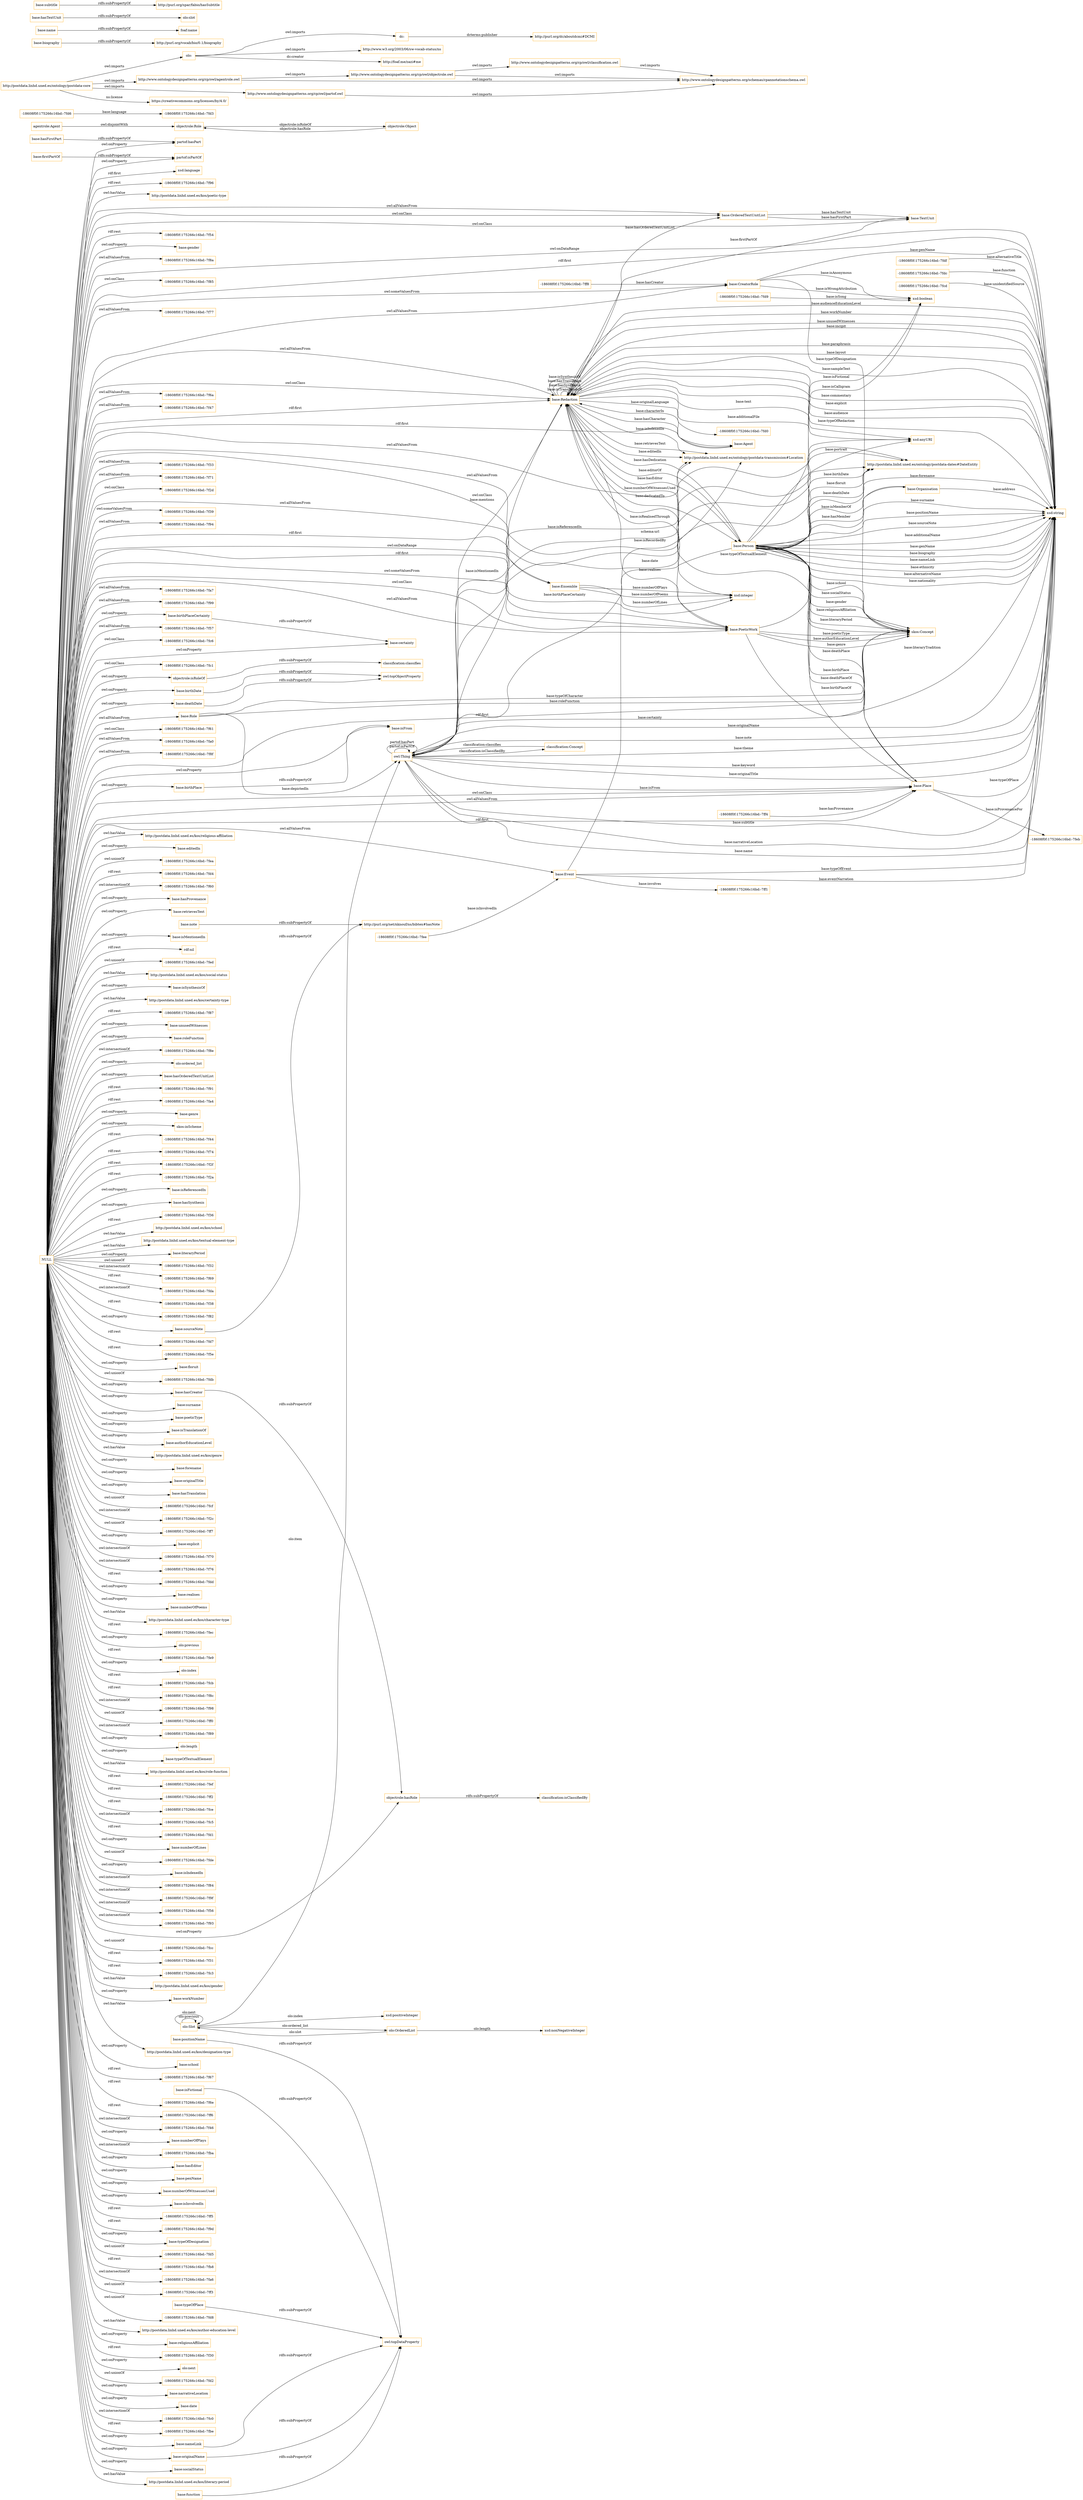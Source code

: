 digraph ar2dtool_diagram { 
rankdir=LR;
size="1501"
node [shape = rectangle, color="orange"]; "-18608f0f:175266c16bd:-7f8a" "base:Role" "-18608f0f:175266c16bd:-7f85" "base:OrderedTextUnitList" "-18608f0f:175266c16bd:-7f77" "agentrole:Agent" "-18608f0f:175266c16bd:-7fdf" "-18608f0f:175266c16bd:-7ff4" "base:Agent" "-18608f0f:175266c16bd:-7feb" "base:CreatorRole" "base:Person" "-18608f0f:175266c16bd:-7f6a" "base:Organisation" "-18608f0f:175266c16bd:-7f47" "base:Redaction" "base:Ensemble" "-18608f0f:175266c16bd:-7fd6" "-18608f0f:175266c16bd:-7f33" "-18608f0f:175266c16bd:-7f71" "-18608f0f:175266c16bd:-7f2d" "-18608f0f:175266c16bd:-7ff1" "-18608f0f:175266c16bd:-7fd9" "base:TextUnit" "-18608f0f:175266c16bd:-7f39" "-18608f0f:175266c16bd:-7ff8" "-18608f0f:175266c16bd:-7fdc" "-18608f0f:175266c16bd:-7f94" "skos:Concept" "http://postdata.linhd.uned.es/ontology/postdata-dates#DateEntity" "-18608f0f:175266c16bd:-7fee" "base:Place" "-18608f0f:175266c16bd:-7fa7" "-18608f0f:175266c16bd:-7f99" "base:Event" "-18608f0f:175266c16bd:-7fcd" "-18608f0f:175266c16bd:-7f57" "-18608f0f:175266c16bd:-7fc6" "http://postdata.linhd.uned.es/ontology/postdata-transmission#Location" "-18608f0f:175266c16bd:-7fc1" "base:PoeticWork" "-18608f0f:175266c16bd:-7f61" "-18608f0f:175266c16bd:-7fa0" "-18608f0f:175266c16bd:-7f8f" "owl:Thing" "objectrole:Role" "objectrole:Object" "olo:Slot" "olo:OrderedList" "classification:Concept" ; /*classes style*/
	"base:deathDate" -> "owl:topObjectProperty" [ label = "rdfs:subPropertyOf" ];
	"http://www.ontologydesignpatterns.org/cp/owl/objectrole.owl" -> "http://www.ontologydesignpatterns.org/cp/owl/classification.owl" [ label = "owl:imports" ];
	"http://www.ontologydesignpatterns.org/cp/owl/objectrole.owl" -> "http://www.ontologydesignpatterns.org/schemas/cpannotationschema.owl" [ label = "owl:imports" ];
	"http://www.ontologydesignpatterns.org/cp/owl/classification.owl" -> "http://www.ontologydesignpatterns.org/schemas/cpannotationschema.owl" [ label = "owl:imports" ];
	"base:firstPartOf" -> "partof:isPartOf" [ label = "rdfs:subPropertyOf" ];
	"agentrole:Agent" -> "objectrole:Role" [ label = "owl:disjointWith" ];
	"dc:" -> "http://purl.org/dc/aboutdcmi#DCMI" [ label = "dcterms:publisher" ];
	"olo:" -> "http://www.w3.org/2003/06/sw-vocab-status/ns" [ label = "owl:imports" ];
	"olo:" -> "dc:" [ label = "owl:imports" ];
	"olo:" -> "http://foaf.me/zazi#me" [ label = "dc:creator" ];
	"base:birthPlaceCertainty" -> "base:certainty" [ label = "rdfs:subPropertyOf" ];
	"base:biography" -> "http://purl.org/vocab/bio/0.1/biography" [ label = "rdfs:subPropertyOf" ];
	"objectrole:isRoleOf" -> "classification:classifies" [ label = "rdfs:subPropertyOf" ];
	"base:nameLink" -> "owl:topDataProperty" [ label = "rdfs:subPropertyOf" ];
	"base:sourceNote" -> "http://purl.org/net/nknouf/ns/bibtex#hasNote" [ label = "rdfs:subPropertyOf" ];
	"base:name" -> "foaf:name" [ label = "rdfs:subPropertyOf" ];
	"base:hasTextUnit" -> "olo:slot" [ label = "rdfs:subPropertyOf" ];
	"NULL" -> "base:birthPlace" [ label = "owl:onProperty" ];
	"NULL" -> "http://postdata.linhd.uned.es/kos/religious-affiliation" [ label = "owl:hasValue" ];
	"NULL" -> "base:PoeticWork" [ label = "owl:allValuesFrom" ];
	"NULL" -> "-18608f0f:175266c16bd:-7f8f" [ label = "owl:allValuesFrom" ];
	"NULL" -> "base:editedIn" [ label = "owl:onProperty" ];
	"NULL" -> "-18608f0f:175266c16bd:-7fc6" [ label = "owl:onClass" ];
	"NULL" -> "base:CreatorRole" [ label = "owl:someValuesFrom" ];
	"NULL" -> "-18608f0f:175266c16bd:-7fea" [ label = "owl:unionOf" ];
	"NULL" -> "-18608f0f:175266c16bd:-7fd4" [ label = "rdf:rest" ];
	"NULL" -> "-18608f0f:175266c16bd:-7f60" [ label = "owl:intersectionOf" ];
	"NULL" -> "base:Place" [ label = "rdf:first" ];
	"NULL" -> "base:hasProvenance" [ label = "owl:onProperty" ];
	"NULL" -> "base:retrievesText" [ label = "owl:onProperty" ];
	"NULL" -> "base:PoeticWork" [ label = "rdf:first" ];
	"NULL" -> "-18608f0f:175266c16bd:-7f61" [ label = "owl:onClass" ];
	"NULL" -> "base:isMentionedIn" [ label = "owl:onProperty" ];
	"NULL" -> "base:birthDate" [ label = "owl:onProperty" ];
	"NULL" -> "rdf:nil" [ label = "rdf:rest" ];
	"NULL" -> "-18608f0f:175266c16bd:-7fed" [ label = "owl:unionOf" ];
	"NULL" -> "http://postdata.linhd.uned.es/kos/social-status" [ label = "owl:hasValue" ];
	"NULL" -> "base:isSynthesisOf" [ label = "owl:onProperty" ];
	"NULL" -> "base:birthPlaceCertainty" [ label = "owl:onProperty" ];
	"NULL" -> "-18608f0f:175266c16bd:-7f57" [ label = "owl:allValuesFrom" ];
	"NULL" -> "http://postdata.linhd.uned.es/kos/certainty-type" [ label = "owl:hasValue" ];
	"NULL" -> "-18608f0f:175266c16bd:-7f87" [ label = "rdf:rest" ];
	"NULL" -> "base:unusedWitnesses" [ label = "owl:onProperty" ];
	"NULL" -> "objectrole:isRoleOf" [ label = "owl:onProperty" ];
	"NULL" -> "base:roleFunction" [ label = "owl:onProperty" ];
	"NULL" -> "-18608f0f:175266c16bd:-7f8e" [ label = "owl:intersectionOf" ];
	"NULL" -> "partof:isPartOf" [ label = "owl:onProperty" ];
	"NULL" -> "olo:ordered_list" [ label = "owl:onProperty" ];
	"NULL" -> "base:hasOrderedTextUnitList" [ label = "owl:onProperty" ];
	"NULL" -> "-18608f0f:175266c16bd:-7f91" [ label = "rdf:rest" ];
	"NULL" -> "-18608f0f:175266c16bd:-7f99" [ label = "owl:allValuesFrom" ];
	"NULL" -> "-18608f0f:175266c16bd:-7fa4" [ label = "rdf:rest" ];
	"NULL" -> "base:Role" [ label = "owl:allValuesFrom" ];
	"NULL" -> "base:genre" [ label = "owl:onProperty" ];
	"NULL" -> "skos:inScheme" [ label = "owl:onProperty" ];
	"NULL" -> "base:OrderedTextUnitList" [ label = "owl:allValuesFrom" ];
	"NULL" -> "-18608f0f:175266c16bd:-7f44" [ label = "rdf:rest" ];
	"NULL" -> "base:CreatorRole" [ label = "owl:allValuesFrom" ];
	"NULL" -> "-18608f0f:175266c16bd:-7f74" [ label = "rdf:rest" ];
	"NULL" -> "http://postdata.linhd.uned.es/ontology/postdata-dates#DateEntity" [ label = "owl:onClass" ];
	"NULL" -> "base:Ensemble" [ label = "owl:allValuesFrom" ];
	"NULL" -> "-18608f0f:175266c16bd:-7fa7" [ label = "owl:allValuesFrom" ];
	"NULL" -> "-18608f0f:175266c16bd:-7f2f" [ label = "rdf:rest" ];
	"NULL" -> "-18608f0f:175266c16bd:-7f6a" [ label = "owl:allValuesFrom" ];
	"NULL" -> "-18608f0f:175266c16bd:-7f2a" [ label = "rdf:rest" ];
	"NULL" -> "-18608f0f:175266c16bd:-7f33" [ label = "owl:allValuesFrom" ];
	"NULL" -> "base:isReferencedIn" [ label = "owl:onProperty" ];
	"NULL" -> "base:hasSynthesis" [ label = "owl:onProperty" ];
	"NULL" -> "-18608f0f:175266c16bd:-7f36" [ label = "rdf:rest" ];
	"NULL" -> "base:Agent" [ label = "rdf:first" ];
	"NULL" -> "http://postdata.linhd.uned.es/kos/school" [ label = "owl:hasValue" ];
	"NULL" -> "skos:Concept" [ label = "rdf:first" ];
	"NULL" -> "http://postdata.linhd.uned.es/kos/textual-element-type" [ label = "owl:hasValue" ];
	"NULL" -> "base:literaryPeriod" [ label = "owl:onProperty" ];
	"NULL" -> "-18608f0f:175266c16bd:-7f32" [ label = "owl:unionOf" ];
	"NULL" -> "-18608f0f:175266c16bd:-7f69" [ label = "owl:intersectionOf" ];
	"NULL" -> "-18608f0f:175266c16bd:-7fda" [ label = "rdf:rest" ];
	"NULL" -> "-18608f0f:175266c16bd:-7f38" [ label = "owl:intersectionOf" ];
	"NULL" -> "-18608f0f:175266c16bd:-7f82" [ label = "rdf:rest" ];
	"NULL" -> "-18608f0f:175266c16bd:-7fd7" [ label = "rdf:rest" ];
	"NULL" -> "-18608f0f:175266c16bd:-7f5e" [ label = "rdf:rest" ];
	"NULL" -> "base:floruit" [ label = "owl:onProperty" ];
	"NULL" -> "-18608f0f:175266c16bd:-7fdb" [ label = "owl:unionOf" ];
	"NULL" -> "xsd:string" [ label = "owl:onDataRange" ];
	"NULL" -> "base:surname" [ label = "owl:onProperty" ];
	"NULL" -> "base:poeticType" [ label = "owl:onProperty" ];
	"NULL" -> "base:isTranslationOf" [ label = "owl:onProperty" ];
	"NULL" -> "base:authorEducationLevel" [ label = "owl:onProperty" ];
	"NULL" -> "http://postdata.linhd.uned.es/kos/genre" [ label = "owl:hasValue" ];
	"NULL" -> "base:forename" [ label = "owl:onProperty" ];
	"NULL" -> "base:originalTitle" [ label = "owl:onProperty" ];
	"NULL" -> "base:hasTranslation" [ label = "owl:onProperty" ];
	"NULL" -> "base:Redaction" [ label = "owl:allValuesFrom" ];
	"NULL" -> "-18608f0f:175266c16bd:-7fcf" [ label = "owl:unionOf" ];
	"NULL" -> "-18608f0f:175266c16bd:-7f2c" [ label = "owl:intersectionOf" ];
	"NULL" -> "-18608f0f:175266c16bd:-7ff7" [ label = "owl:unionOf" ];
	"NULL" -> "base:explicit" [ label = "owl:onProperty" ];
	"NULL" -> "-18608f0f:175266c16bd:-7f70" [ label = "owl:intersectionOf" ];
	"NULL" -> "-18608f0f:175266c16bd:-7f76" [ label = "owl:intersectionOf" ];
	"NULL" -> "-18608f0f:175266c16bd:-7fdd" [ label = "rdf:rest" ];
	"NULL" -> "base:realises" [ label = "owl:onProperty" ];
	"NULL" -> "base:numberOfPoems" [ label = "owl:onProperty" ];
	"NULL" -> "base:PoeticWork" [ label = "owl:someValuesFrom" ];
	"NULL" -> "http://postdata.linhd.uned.es/kos/character-type" [ label = "owl:hasValue" ];
	"NULL" -> "-18608f0f:175266c16bd:-7fec" [ label = "rdf:rest" ];
	"NULL" -> "olo:previous" [ label = "owl:onProperty" ];
	"NULL" -> "-18608f0f:175266c16bd:-7fe9" [ label = "rdf:rest" ];
	"NULL" -> "olo:index" [ label = "owl:onProperty" ];
	"NULL" -> "-18608f0f:175266c16bd:-7fcb" [ label = "rdf:rest" ];
	"NULL" -> "-18608f0f:175266c16bd:-7fc1" [ label = "owl:onClass" ];
	"NULL" -> "-18608f0f:175266c16bd:-7f8c" [ label = "rdf:rest" ];
	"NULL" -> "-18608f0f:175266c16bd:-7f71" [ label = "owl:allValuesFrom" ];
	"NULL" -> "-18608f0f:175266c16bd:-7f98" [ label = "owl:intersectionOf" ];
	"NULL" -> "-18608f0f:175266c16bd:-7ff0" [ label = "owl:unionOf" ];
	"NULL" -> "base:PoeticWork" [ label = "owl:onClass" ];
	"NULL" -> "xsd:string" [ label = "rdf:first" ];
	"NULL" -> "-18608f0f:175266c16bd:-7f89" [ label = "owl:intersectionOf" ];
	"NULL" -> "olo:length" [ label = "owl:onProperty" ];
	"NULL" -> "base:typeOfTextualElement" [ label = "owl:onProperty" ];
	"NULL" -> "http://postdata.linhd.uned.es/kos/role-function" [ label = "owl:hasValue" ];
	"NULL" -> "-18608f0f:175266c16bd:-7fef" [ label = "rdf:rest" ];
	"NULL" -> "-18608f0f:175266c16bd:-7ff2" [ label = "rdf:rest" ];
	"NULL" -> "-18608f0f:175266c16bd:-7fce" [ label = "rdf:rest" ];
	"NULL" -> "-18608f0f:175266c16bd:-7fc5" [ label = "owl:intersectionOf" ];
	"NULL" -> "-18608f0f:175266c16bd:-7fd1" [ label = "rdf:rest" ];
	"NULL" -> "base:numberOfLines" [ label = "owl:onProperty" ];
	"NULL" -> "-18608f0f:175266c16bd:-7fde" [ label = "owl:unionOf" ];
	"NULL" -> "base:isIndexedIn" [ label = "owl:onProperty" ];
	"NULL" -> "-18608f0f:175266c16bd:-7f84" [ label = "owl:intersectionOf" ];
	"NULL" -> "-18608f0f:175266c16bd:-7f9f" [ label = "owl:intersectionOf" ];
	"NULL" -> "-18608f0f:175266c16bd:-7f56" [ label = "owl:intersectionOf" ];
	"NULL" -> "-18608f0f:175266c16bd:-7f93" [ label = "owl:intersectionOf" ];
	"NULL" -> "-18608f0f:175266c16bd:-7fcc" [ label = "owl:unionOf" ];
	"NULL" -> "-18608f0f:175266c16bd:-7fa0" [ label = "owl:allValuesFrom" ];
	"NULL" -> "-18608f0f:175266c16bd:-7f31" [ label = "rdf:rest" ];
	"NULL" -> "-18608f0f:175266c16bd:-7fc3" [ label = "rdf:rest" ];
	"NULL" -> "http://postdata.linhd.uned.es/kos/gender" [ label = "owl:hasValue" ];
	"NULL" -> "base:workNumber" [ label = "owl:onProperty" ];
	"NULL" -> "base:hasCreator" [ label = "owl:onProperty" ];
	"NULL" -> "http://postdata.linhd.uned.es/kos/designation-type" [ label = "owl:hasValue" ];
	"NULL" -> "-18608f0f:175266c16bd:-7f8a" [ label = "owl:allValuesFrom" ];
	"NULL" -> "base:deathDate" [ label = "owl:onProperty" ];
	"NULL" -> "base:isFrom" [ label = "owl:onProperty" ];
	"NULL" -> "base:Redaction" [ label = "owl:onClass" ];
	"NULL" -> "base:school" [ label = "owl:onProperty" ];
	"NULL" -> "xsd:integer" [ label = "owl:onDataRange" ];
	"NULL" -> "-18608f0f:175266c16bd:-7f67" [ label = "rdf:rest" ];
	"NULL" -> "-18608f0f:175266c16bd:-7f47" [ label = "owl:allValuesFrom" ];
	"NULL" -> "-18608f0f:175266c16bd:-7f6e" [ label = "rdf:rest" ];
	"NULL" -> "-18608f0f:175266c16bd:-7ff6" [ label = "rdf:rest" ];
	"NULL" -> "-18608f0f:175266c16bd:-7f46" [ label = "owl:intersectionOf" ];
	"NULL" -> "objectrole:hasRole" [ label = "owl:onProperty" ];
	"NULL" -> "partof:hasPart" [ label = "owl:onProperty" ];
	"NULL" -> "base:Place" [ label = "owl:onClass" ];
	"NULL" -> "base:numberOfPlays" [ label = "owl:onProperty" ];
	"NULL" -> "-18608f0f:175266c16bd:-7fba" [ label = "owl:intersectionOf" ];
	"NULL" -> "base:hasEditor" [ label = "owl:onProperty" ];
	"NULL" -> "base:nameLink" [ label = "owl:onProperty" ];
	"NULL" -> "base:Ensemble" [ label = "rdf:first" ];
	"NULL" -> "base:penName" [ label = "owl:onProperty" ];
	"NULL" -> "base:numberOfWitnessesUsed" [ label = "owl:onProperty" ];
	"NULL" -> "base:isInvolvedIn" [ label = "owl:onProperty" ];
	"NULL" -> "-18608f0f:175266c16bd:-7ff5" [ label = "rdf:rest" ];
	"NULL" -> "-18608f0f:175266c16bd:-7f9d" [ label = "rdf:rest" ];
	"NULL" -> "base:typeOfDesignation" [ label = "owl:onProperty" ];
	"NULL" -> "-18608f0f:175266c16bd:-7fd5" [ label = "owl:unionOf" ];
	"NULL" -> "-18608f0f:175266c16bd:-7fb8" [ label = "rdf:rest" ];
	"NULL" -> "http://postdata.linhd.uned.es/ontology/postdata-transmission#Location" [ label = "owl:allValuesFrom" ];
	"NULL" -> "-18608f0f:175266c16bd:-7fa6" [ label = "owl:intersectionOf" ];
	"NULL" -> "base:Redaction" [ label = "rdf:first" ];
	"NULL" -> "-18608f0f:175266c16bd:-7ff3" [ label = "owl:unionOf" ];
	"NULL" -> "-18608f0f:175266c16bd:-7fd8" [ label = "owl:unionOf" ];
	"NULL" -> "http://postdata.linhd.uned.es/kos/author-education-level" [ label = "owl:hasValue" ];
	"NULL" -> "base:originalName" [ label = "owl:onProperty" ];
	"NULL" -> "base:religiousAffiliation" [ label = "owl:onProperty" ];
	"NULL" -> "-18608f0f:175266c16bd:-7f30" [ label = "rdf:rest" ];
	"NULL" -> "olo:next" [ label = "owl:onProperty" ];
	"NULL" -> "-18608f0f:175266c16bd:-7fd2" [ label = "owl:unionOf" ];
	"NULL" -> "base:sourceNote" [ label = "owl:onProperty" ];
	"NULL" -> "base:narrativeLocation" [ label = "owl:onProperty" ];
	"NULL" -> "-18608f0f:175266c16bd:-7f77" [ label = "owl:allValuesFrom" ];
	"NULL" -> "-18608f0f:175266c16bd:-7f2d" [ label = "owl:onClass" ];
	"NULL" -> "base:certainty" [ label = "owl:onProperty" ];
	"NULL" -> "base:date" [ label = "owl:onProperty" ];
	"NULL" -> "-18608f0f:175266c16bd:-7fc0" [ label = "owl:intersectionOf" ];
	"NULL" -> "-18608f0f:175266c16bd:-7fbe" [ label = "rdf:rest" ];
	"NULL" -> "base:socialStatus" [ label = "owl:onProperty" ];
	"NULL" -> "base:TextUnit" [ label = "owl:onClass" ];
	"NULL" -> "base:Place" [ label = "owl:allValuesFrom" ];
	"NULL" -> "http://postdata.linhd.uned.es/kos/literary-period" [ label = "owl:hasValue" ];
	"NULL" -> "http://postdata.linhd.uned.es/ontology/postdata-dates#DateEntity" [ label = "owl:allValuesFrom" ];
	"NULL" -> "xsd:language" [ label = "rdf:first" ];
	"NULL" -> "-18608f0f:175266c16bd:-7f39" [ label = "owl:someValuesFrom" ];
	"NULL" -> "-18608f0f:175266c16bd:-7f96" [ label = "rdf:rest" ];
	"NULL" -> "-18608f0f:175266c16bd:-7f85" [ label = "owl:onClass" ];
	"NULL" -> "http://postdata.linhd.uned.es/kos/poetic-type" [ label = "owl:hasValue" ];
	"NULL" -> "-18608f0f:175266c16bd:-7f54" [ label = "rdf:rest" ];
	"NULL" -> "base:gender" [ label = "owl:onProperty" ];
	"NULL" -> "base:OrderedTextUnitList" [ label = "owl:onClass" ];
	"NULL" -> "base:Event" [ label = "owl:allValuesFrom" ];
	"NULL" -> "-18608f0f:175266c16bd:-7f94" [ label = "owl:allValuesFrom" ];
	"base:hasFirstPart" -> "partof:hasPart" [ label = "rdfs:subPropertyOf" ];
	"base:hasCreator" -> "objectrole:hasRole" [ label = "rdfs:subPropertyOf" ];
	"base:birthPlace" -> "base:isFrom" [ label = "rdfs:subPropertyOf" ];
	"http://www.ontologydesignpatterns.org/cp/owl/agentrole.owl" -> "http://www.ontologydesignpatterns.org/cp/owl/objectrole.owl" [ label = "owl:imports" ];
	"http://www.ontologydesignpatterns.org/cp/owl/agentrole.owl" -> "http://www.ontologydesignpatterns.org/schemas/cpannotationschema.owl" [ label = "owl:imports" ];
	"base:isFictional" -> "owl:topDataProperty" [ label = "rdfs:subPropertyOf" ];
	"base:subtitle" -> "http://purl.org/spar/fabio/hasSubtitle" [ label = "rdfs:subPropertyOf" ];
	"base:function" -> "owl:topDataProperty" [ label = "rdfs:subPropertyOf" ];
	"base:originalName" -> "owl:topDataProperty" [ label = "rdfs:subPropertyOf" ];
	"http://www.ontologydesignpatterns.org/cp/owl/partof.owl" -> "http://www.ontologydesignpatterns.org/schemas/cpannotationschema.owl" [ label = "owl:imports" ];
	"http://postdata.linhd.uned.es/ontology/postdata-core" -> "https://creativecommons.org/licenses/by/4.0/" [ label = "ns:license" ];
	"http://postdata.linhd.uned.es/ontology/postdata-core" -> "http://www.ontologydesignpatterns.org/cp/owl/partof.owl" [ label = "owl:imports" ];
	"http://postdata.linhd.uned.es/ontology/postdata-core" -> "http://www.ontologydesignpatterns.org/cp/owl/agentrole.owl" [ label = "owl:imports" ];
	"http://postdata.linhd.uned.es/ontology/postdata-core" -> "olo:" [ label = "owl:imports" ];
	"base:note" -> "http://purl.org/net/nknouf/ns/bibtex#hasNote" [ label = "rdfs:subPropertyOf" ];
	"base:birthDate" -> "owl:topObjectProperty" [ label = "rdfs:subPropertyOf" ];
	"base:positionName" -> "owl:topDataProperty" [ label = "rdfs:subPropertyOf" ];
	"objectrole:hasRole" -> "classification:isClassifiedBy" [ label = "rdfs:subPropertyOf" ];
	"base:typeOfPlace" -> "owl:topDataProperty" [ label = "rdfs:subPropertyOf" ];
	"base:Redaction" -> "owl:Thing" [ label = "base:mentions" ];
	"base:Person" -> "xsd:boolean" [ label = "base:isFictional" ];
	"owl:Thing" -> "xsd:string" [ label = "base:narrativeLocation" ];
	"base:CreatorRole" -> "xsd:string" [ label = "base:penName" ];
	"base:Person" -> "base:Place" [ label = "base:deathPlace" ];
	"base:Ensemble" -> "xsd:integer" [ label = "base:numberOfLines" ];
	"base:Redaction" -> "xsd:string" [ label = "base:audienceEducationLevel" ];
	"base:Event" -> "xsd:string" [ label = "base:eventNarration" ];
	"base:Redaction" -> "xsd:string" [ label = "base:workNumber" ];
	"owl:Thing" -> "xsd:string" [ label = "base:originalName" ];
	"base:OrderedTextUnitList" -> "base:TextUnit" [ label = "base:hasTextUnit" ];
	"base:Redaction" -> "base:Person" [ label = "base:hasEditor" ];
	"olo:Slot" -> "olo:Slot" [ label = "olo:previous" ];
	"base:Redaction" -> "xsd:string" [ label = "base:unusedWitnesses" ];
	"base:Place" -> "base:Person" [ label = "base:deathPlaceOf" ];
	"base:Person" -> "http://postdata.linhd.uned.es/ontology/postdata-dates#DateEntity" [ label = "base:floruit" ];
	"base:Person" -> "xsd:string" [ label = "base:surname" ];
	"base:Person" -> "xsd:string" [ label = "base:positionName" ];
	"classification:Concept" -> "owl:Thing" [ label = "classification:classifies" ];
	"-18608f0f:175266c16bd:-7ff8" -> "base:CreatorRole" [ label = "base:hasCreator" ];
	"base:Redaction" -> "xsd:string" [ label = "base:paraphrasis" ];
	"base:Person" -> "base:Redaction" [ label = "base:hasDedication" ];
	"base:Event" -> "xsd:string" [ label = "base:typeOfEvent" ];
	"base:Person" -> "http://postdata.linhd.uned.es/ontology/postdata-dates#DateEntity" [ label = "base:deathDate" ];
	"base:Person" -> "base:Place" [ label = "base:birthPlace" ];
	"base:Event" -> "http://postdata.linhd.uned.es/ontology/postdata-transmission#Location" [ label = "base:isRecordedBy" ];
	"base:CreatorRole" -> "xsd:boolean" [ label = "base:isAnonymous" ];
	"base:Redaction" -> "base:Agent" [ label = "base:hasCharacter" ];
	"base:Redaction" -> "xsd:anyURI" [ label = "base:text" ];
	"base:Redaction" -> "xsd:anyURI" [ label = "base:additionalFile" ];
	"base:Person" -> "base:Organisation" [ label = "base:isMemberOf" ];
	"base:Redaction" -> "xsd:string" [ label = "base:layout" ];
	"base:PoeticWork" -> "xsd:boolean" [ label = "base:isCalligram" ];
	"olo:Slot" -> "olo:OrderedList" [ label = "olo:ordered_list" ];
	"base:Redaction" -> "http://postdata.linhd.uned.es/ontology/postdata-transmission#Location" [ label = "base:editedIn" ];
	"base:Redaction" -> "skos:Concept" [ label = "base:typeOfTextualElement" ];
	"olo:OrderedList" -> "xsd:nonNegativeInteger" [ label = "olo:length" ];
	"-18608f0f:175266c16bd:-7fee" -> "base:Event" [ label = "base:isInvolvedIn" ];
	"base:PoeticWork" -> "base:Redaction" [ label = "base:isRealisedThrough" ];
	"base:Redaction" -> "base:PoeticWork" [ label = "base:realises" ];
	"base:Person" -> "skos:Concept" [ label = "base:religiousAffiliation" ];
	"base:Person" -> "xsd:string" [ label = "base:sourceNote" ];
	"base:Redaction" -> "xsd:string" [ label = "base:sampleText" ];
	"base:Redaction" -> "xsd:string" [ label = "base:incipit" ];
	"base:Person" -> "http://postdata.linhd.uned.es/ontology/postdata-dates#DateEntity" [ label = "base:birthDate" ];
	"base:Person" -> "owl:Thing" [ label = "base:birthPlaceCertainty" ];
	"base:Person" -> "skos:Concept" [ label = "base:literaryPeriod" ];
	"base:Person" -> "xsd:string" [ label = "base:additionalName" ];
	"base:Person" -> "xsd:string" [ label = "base:genName" ];
	"base:Person" -> "base:Redaction" [ label = "base:editorOf" ];
	"base:CreatorRole" -> "skos:Concept" [ label = "base:typeOfDesignation" ];
	"base:Person" -> "xsd:string" [ label = "base:biography" ];
	"base:Redaction" -> "base:Redaction" [ label = "base:isTranslationOf" ];
	"owl:Thing" -> "skos:Concept" [ label = "base:certainty" ];
	"base:Redaction" -> "base:Redaction" [ label = "base:hasSynthesis" ];
	"olo:OrderedList" -> "olo:Slot" [ label = "olo:slot" ];
	"base:Person" -> "skos:Concept" [ label = "base:school" ];
	"olo:Slot" -> "olo:Slot" [ label = "olo:next" ];
	"owl:Thing" -> "xsd:anyURI" [ label = "schema:url" ];
	"owl:Thing" -> "http://postdata.linhd.uned.es/ontology/postdata-transmission#Location" [ label = "base:isReferencedIn" ];
	"base:PoeticWork" -> "xsd:string" [ label = "base:literaryTradition" ];
	"owl:Thing" -> "xsd:string" [ label = "base:note" ];
	"-18608f0f:175266c16bd:-7fcd" -> "xsd:string" [ label = "base:unidentifiedSource" ];
	"owl:Thing" -> "xsd:string" [ label = "base:theme" ];
	"base:Event" -> "-18608f0f:175266c16bd:-7ff1" [ label = "base:involves" ];
	"base:Role" -> "skos:Concept" [ label = "base:roleFunction" ];
	"base:PoeticWork" -> "skos:Concept" [ label = "base:poeticType" ];
	"olo:Slot" -> "owl:Thing" [ label = "olo:item" ];
	"base:Place" -> "xsd:string" [ label = "base:typeOfPlace" ];
	"-18608f0f:175266c16bd:-7fd9" -> "xsd:boolean" [ label = "base:isSong" ];
	"base:Person" -> "xsd:string" [ label = "base:nameLink" ];
	"base:Ensemble" -> "xsd:integer" [ label = "base:numberOfPlays" ];
	"base:Place" -> "base:Person" [ label = "base:birthPlaceOf" ];
	"base:Redaction" -> "http://postdata.linhd.uned.es/ontology/postdata-transmission#Location" [ label = "base:isIndexedIn" ];
	"base:Person" -> "xsd:string" [ label = "base:ethnicity" ];
	"owl:Thing" -> "xsd:string" [ label = "base:keyword" ];
	"base:Redaction" -> "xsd:string" [ label = "base:commentary" ];
	"base:Redaction" -> "base:OrderedTextUnitList" [ label = "base:hasOrderedTextUnitList" ];
	"owl:Thing" -> "xsd:string" [ label = "base:originalTitle" ];
	"base:Person" -> "skos:Concept" [ label = "base:socialStatus" ];
	"owl:Thing" -> "classification:Concept" [ label = "classification:isClassifiedBy" ];
	"owl:Thing" -> "owl:Thing" [ label = "partof:isPartOf" ];
	"olo:Slot" -> "xsd:positiveInteger" [ label = "olo:index" ];
	"-18608f0f:175266c16bd:-7fdc" -> "xsd:string" [ label = "base:function" ];
	"base:PoeticWork" -> "skos:Concept" [ label = "base:authorEducationLevel" ];
	"owl:Thing" -> "base:Place" [ label = "base:isFrom" ];
	"base:Redaction" -> "base:Redaction" [ label = "base:hasTranslation" ];
	"base:CreatorRole" -> "xsd:boolean" [ label = "base:isWrongAttribution" ];
	"owl:Thing" -> "http://postdata.linhd.uned.es/ontology/postdata-dates#DateEntity" [ label = "base:date" ];
	"base:TextUnit" -> "base:Redaction" [ label = "base:firstPartOf" ];
	"base:Person" -> "xsd:string" [ label = "base:alternativeName" ];
	"objectrole:Object" -> "objectrole:Role" [ label = "objectrole:hasRole" ];
	"-18608f0f:175266c16bd:-7ff4" -> "base:Place" [ label = "base:hasProvenance" ];
	"base:Person" -> "xsd:string" [ label = "base:nationality" ];
	"owl:Thing" -> "base:Redaction" [ label = "base:isMentionedIn" ];
	"base:OrderedTextUnitList" -> "base:TextUnit" [ label = "base:hasFirstPart" ];
	"base:Person" -> "xsd:anyURI" [ label = "base:portrait" ];
	"-18608f0f:175266c16bd:-7fdf" -> "xsd:string" [ label = "base:alternativeTitle" ];
	"base:Organisation" -> "xsd:string" [ label = "base:address" ];
	"base:Role" -> "skos:Concept" [ label = "base:typeOfCharacter" ];
	"base:Organisation" -> "base:Person" [ label = "base:hasMember" ];
	"base:Place" -> "-18608f0f:175266c16bd:-7feb" [ label = "base:isProvenanceFor" ];
	"base:Redaction" -> "xsd:string" [ label = "base:explicit" ];
	"owl:Thing" -> "xsd:string" [ label = "base:subtitle" ];
	"base:Redaction" -> "http://postdata.linhd.uned.es/ontology/postdata-transmission#Location" [ label = "base:retrievesText" ];
	"base:Person" -> "skos:Concept" [ label = "base:gender" ];
	"base:PoeticWork" -> "skos:Concept" [ label = "base:genre" ];
	"owl:Thing" -> "xsd:string" [ label = "base:name" ];
	"base:Redaction" -> "base:Person" [ label = "base:dedicatedTo" ];
	"base:Person" -> "xsd:string" [ label = "base:forename" ];
	"base:Redaction" -> "xsd:string" [ label = "base:audience" ];
	"base:Ensemble" -> "xsd:integer" [ label = "base:numberOfPoems" ];
	"base:Redaction" -> "xsd:string" [ label = "base:typeOfRedaction" ];
	"base:Redaction" -> "xsd:integer" [ label = "base:numberOfWitnessesUsed" ];
	"base:Redaction" -> "-18608f0f:175266c16bd:-7fd0" [ label = "base:originalLanguage" ];
	"owl:Thing" -> "owl:Thing" [ label = "partof:hasPart" ];
	"base:Role" -> "owl:Thing" [ label = "base:depictedIn" ];
	"base:Agent" -> "base:Redaction" [ label = "base:characterIn" ];
	"-18608f0f:175266c16bd:-7fd6" -> "-18608f0f:175266c16bd:-7fd3" [ label = "base:language" ];
	"objectrole:Role" -> "objectrole:Object" [ label = "objectrole:isRoleOf" ];
	"base:Redaction" -> "base:Redaction" [ label = "base:isSynthesisOf" ];

}
